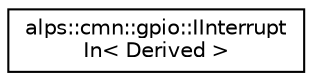 digraph "クラス階層図"
{
 // LATEX_PDF_SIZE
  edge [fontname="Helvetica",fontsize="10",labelfontname="Helvetica",labelfontsize="10"];
  node [fontname="Helvetica",fontsize="10",shape=record];
  rankdir="LR";
  Node0 [label="alps::cmn::gpio::IInterrupt\lIn\< Derived \>",height=0.2,width=0.4,color="black", fillcolor="white", style="filled",URL="$classalps_1_1cmn_1_1gpio_1_1_i_interrupt_in.html",tooltip="割り込みを設定するインターフェース"];
}
